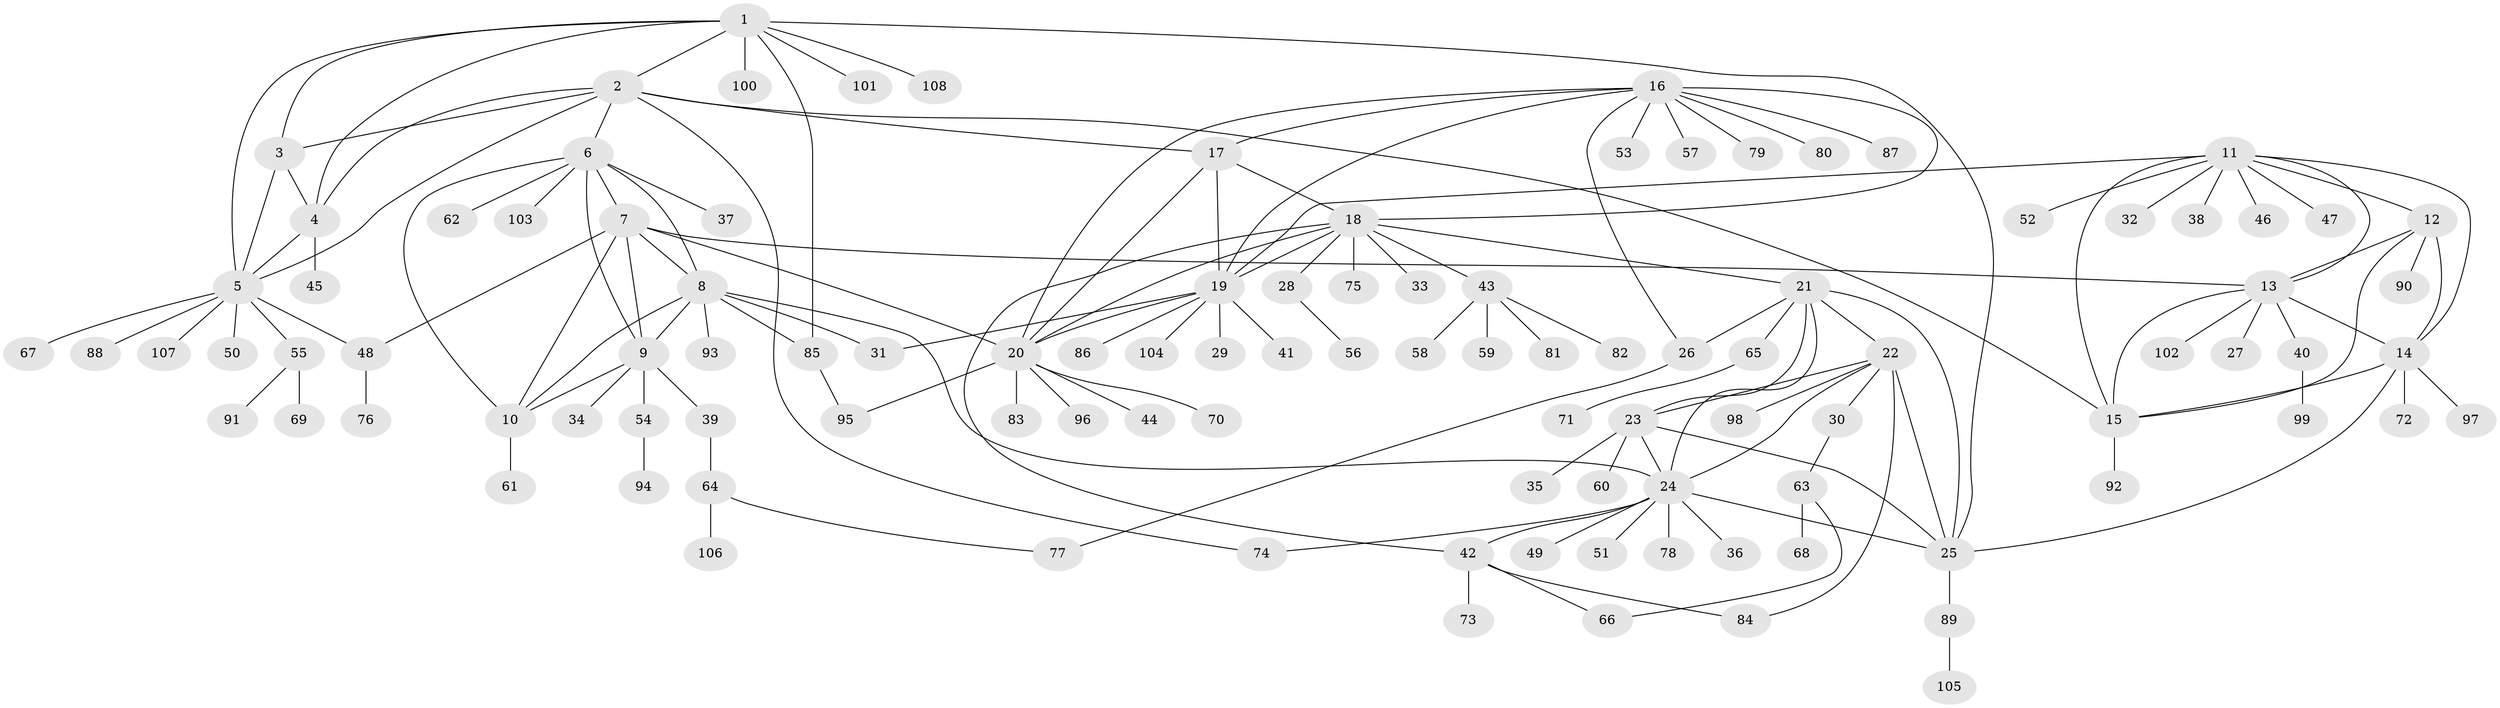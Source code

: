 // Generated by graph-tools (version 1.1) at 2025/55/03/09/25 04:55:51]
// undirected, 108 vertices, 153 edges
graph export_dot {
graph [start="1"]
  node [color=gray90,style=filled];
  1;
  2;
  3;
  4;
  5;
  6;
  7;
  8;
  9;
  10;
  11;
  12;
  13;
  14;
  15;
  16;
  17;
  18;
  19;
  20;
  21;
  22;
  23;
  24;
  25;
  26;
  27;
  28;
  29;
  30;
  31;
  32;
  33;
  34;
  35;
  36;
  37;
  38;
  39;
  40;
  41;
  42;
  43;
  44;
  45;
  46;
  47;
  48;
  49;
  50;
  51;
  52;
  53;
  54;
  55;
  56;
  57;
  58;
  59;
  60;
  61;
  62;
  63;
  64;
  65;
  66;
  67;
  68;
  69;
  70;
  71;
  72;
  73;
  74;
  75;
  76;
  77;
  78;
  79;
  80;
  81;
  82;
  83;
  84;
  85;
  86;
  87;
  88;
  89;
  90;
  91;
  92;
  93;
  94;
  95;
  96;
  97;
  98;
  99;
  100;
  101;
  102;
  103;
  104;
  105;
  106;
  107;
  108;
  1 -- 2;
  1 -- 3;
  1 -- 4;
  1 -- 5;
  1 -- 25;
  1 -- 85;
  1 -- 100;
  1 -- 101;
  1 -- 108;
  2 -- 3;
  2 -- 4;
  2 -- 5;
  2 -- 6;
  2 -- 15;
  2 -- 17;
  2 -- 74;
  3 -- 4;
  3 -- 5;
  4 -- 5;
  4 -- 45;
  5 -- 48;
  5 -- 50;
  5 -- 55;
  5 -- 67;
  5 -- 88;
  5 -- 107;
  6 -- 7;
  6 -- 8;
  6 -- 9;
  6 -- 10;
  6 -- 37;
  6 -- 62;
  6 -- 103;
  7 -- 8;
  7 -- 9;
  7 -- 10;
  7 -- 13;
  7 -- 20;
  7 -- 48;
  8 -- 9;
  8 -- 10;
  8 -- 24;
  8 -- 31;
  8 -- 85;
  8 -- 93;
  9 -- 10;
  9 -- 34;
  9 -- 39;
  9 -- 54;
  10 -- 61;
  11 -- 12;
  11 -- 13;
  11 -- 14;
  11 -- 15;
  11 -- 19;
  11 -- 32;
  11 -- 38;
  11 -- 46;
  11 -- 47;
  11 -- 52;
  12 -- 13;
  12 -- 14;
  12 -- 15;
  12 -- 90;
  13 -- 14;
  13 -- 15;
  13 -- 27;
  13 -- 40;
  13 -- 102;
  14 -- 15;
  14 -- 25;
  14 -- 72;
  14 -- 97;
  15 -- 92;
  16 -- 17;
  16 -- 18;
  16 -- 19;
  16 -- 20;
  16 -- 26;
  16 -- 53;
  16 -- 57;
  16 -- 79;
  16 -- 80;
  16 -- 87;
  17 -- 18;
  17 -- 19;
  17 -- 20;
  18 -- 19;
  18 -- 20;
  18 -- 21;
  18 -- 28;
  18 -- 33;
  18 -- 42;
  18 -- 43;
  18 -- 75;
  19 -- 20;
  19 -- 29;
  19 -- 31;
  19 -- 41;
  19 -- 86;
  19 -- 104;
  20 -- 44;
  20 -- 70;
  20 -- 83;
  20 -- 95;
  20 -- 96;
  21 -- 22;
  21 -- 23;
  21 -- 24;
  21 -- 25;
  21 -- 26;
  21 -- 65;
  22 -- 23;
  22 -- 24;
  22 -- 25;
  22 -- 30;
  22 -- 84;
  22 -- 98;
  23 -- 24;
  23 -- 25;
  23 -- 35;
  23 -- 60;
  24 -- 25;
  24 -- 36;
  24 -- 42;
  24 -- 49;
  24 -- 51;
  24 -- 74;
  24 -- 78;
  25 -- 89;
  26 -- 77;
  28 -- 56;
  30 -- 63;
  39 -- 64;
  40 -- 99;
  42 -- 66;
  42 -- 73;
  42 -- 84;
  43 -- 58;
  43 -- 59;
  43 -- 81;
  43 -- 82;
  48 -- 76;
  54 -- 94;
  55 -- 69;
  55 -- 91;
  63 -- 66;
  63 -- 68;
  64 -- 77;
  64 -- 106;
  65 -- 71;
  85 -- 95;
  89 -- 105;
}

